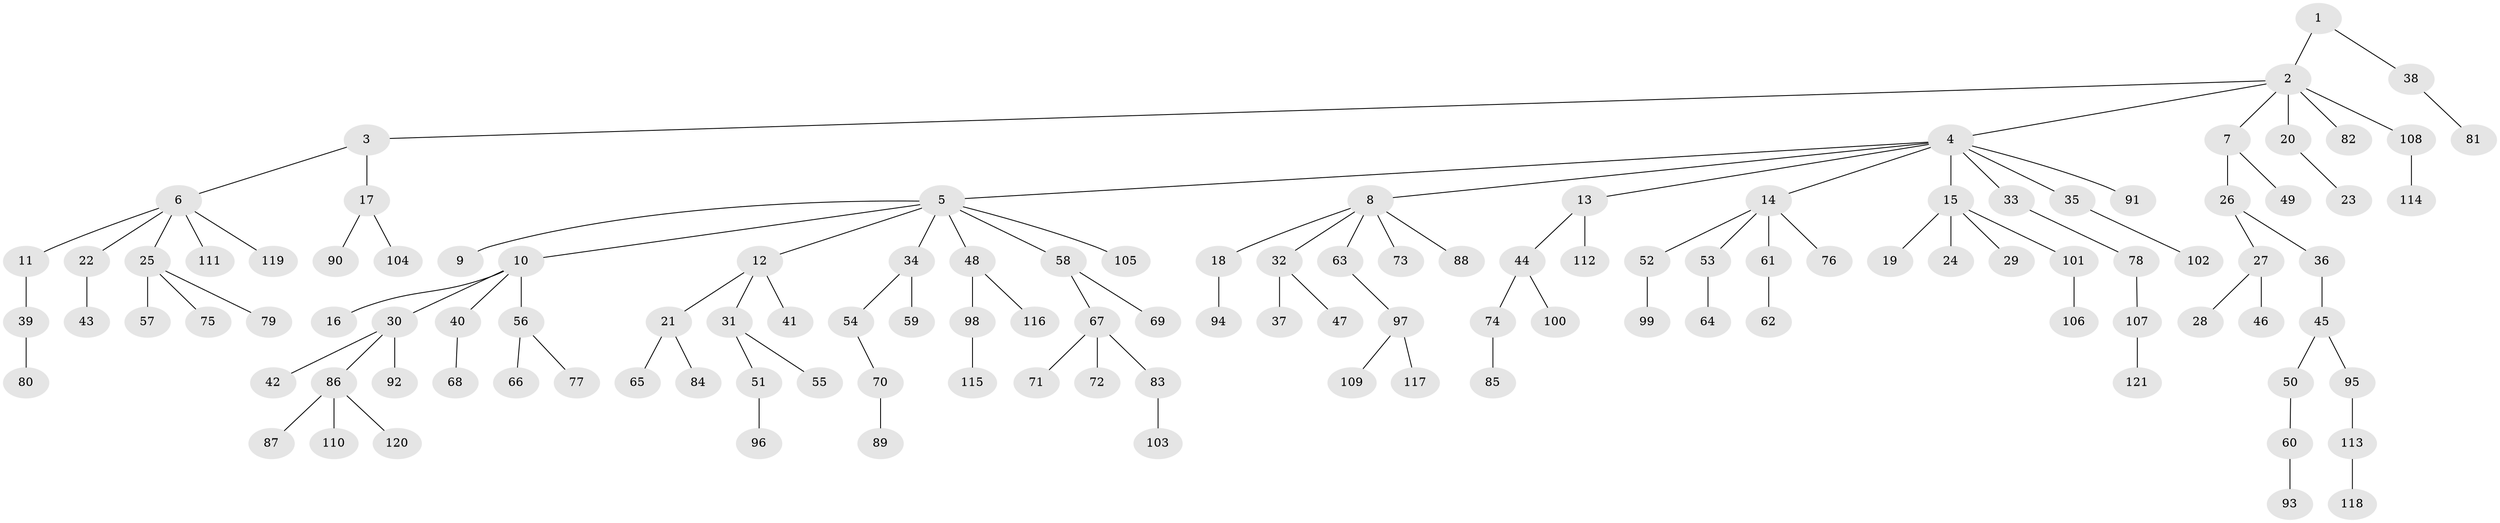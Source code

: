 // coarse degree distribution, {2: 0.17647058823529413, 7: 0.03529411764705882, 4: 0.047058823529411764, 8: 0.023529411764705882, 1: 0.5882352941176471, 5: 0.011764705882352941, 3: 0.11764705882352941}
// Generated by graph-tools (version 1.1) at 2025/24/03/03/25 07:24:06]
// undirected, 121 vertices, 120 edges
graph export_dot {
graph [start="1"]
  node [color=gray90,style=filled];
  1;
  2;
  3;
  4;
  5;
  6;
  7;
  8;
  9;
  10;
  11;
  12;
  13;
  14;
  15;
  16;
  17;
  18;
  19;
  20;
  21;
  22;
  23;
  24;
  25;
  26;
  27;
  28;
  29;
  30;
  31;
  32;
  33;
  34;
  35;
  36;
  37;
  38;
  39;
  40;
  41;
  42;
  43;
  44;
  45;
  46;
  47;
  48;
  49;
  50;
  51;
  52;
  53;
  54;
  55;
  56;
  57;
  58;
  59;
  60;
  61;
  62;
  63;
  64;
  65;
  66;
  67;
  68;
  69;
  70;
  71;
  72;
  73;
  74;
  75;
  76;
  77;
  78;
  79;
  80;
  81;
  82;
  83;
  84;
  85;
  86;
  87;
  88;
  89;
  90;
  91;
  92;
  93;
  94;
  95;
  96;
  97;
  98;
  99;
  100;
  101;
  102;
  103;
  104;
  105;
  106;
  107;
  108;
  109;
  110;
  111;
  112;
  113;
  114;
  115;
  116;
  117;
  118;
  119;
  120;
  121;
  1 -- 2;
  1 -- 38;
  2 -- 3;
  2 -- 4;
  2 -- 7;
  2 -- 20;
  2 -- 82;
  2 -- 108;
  3 -- 6;
  3 -- 17;
  4 -- 5;
  4 -- 8;
  4 -- 13;
  4 -- 14;
  4 -- 15;
  4 -- 33;
  4 -- 35;
  4 -- 91;
  5 -- 9;
  5 -- 10;
  5 -- 12;
  5 -- 34;
  5 -- 48;
  5 -- 58;
  5 -- 105;
  6 -- 11;
  6 -- 22;
  6 -- 25;
  6 -- 111;
  6 -- 119;
  7 -- 26;
  7 -- 49;
  8 -- 18;
  8 -- 32;
  8 -- 63;
  8 -- 73;
  8 -- 88;
  10 -- 16;
  10 -- 30;
  10 -- 40;
  10 -- 56;
  11 -- 39;
  12 -- 21;
  12 -- 31;
  12 -- 41;
  13 -- 44;
  13 -- 112;
  14 -- 52;
  14 -- 53;
  14 -- 61;
  14 -- 76;
  15 -- 19;
  15 -- 24;
  15 -- 29;
  15 -- 101;
  17 -- 90;
  17 -- 104;
  18 -- 94;
  20 -- 23;
  21 -- 65;
  21 -- 84;
  22 -- 43;
  25 -- 57;
  25 -- 75;
  25 -- 79;
  26 -- 27;
  26 -- 36;
  27 -- 28;
  27 -- 46;
  30 -- 42;
  30 -- 86;
  30 -- 92;
  31 -- 51;
  31 -- 55;
  32 -- 37;
  32 -- 47;
  33 -- 78;
  34 -- 54;
  34 -- 59;
  35 -- 102;
  36 -- 45;
  38 -- 81;
  39 -- 80;
  40 -- 68;
  44 -- 74;
  44 -- 100;
  45 -- 50;
  45 -- 95;
  48 -- 98;
  48 -- 116;
  50 -- 60;
  51 -- 96;
  52 -- 99;
  53 -- 64;
  54 -- 70;
  56 -- 66;
  56 -- 77;
  58 -- 67;
  58 -- 69;
  60 -- 93;
  61 -- 62;
  63 -- 97;
  67 -- 71;
  67 -- 72;
  67 -- 83;
  70 -- 89;
  74 -- 85;
  78 -- 107;
  83 -- 103;
  86 -- 87;
  86 -- 110;
  86 -- 120;
  95 -- 113;
  97 -- 109;
  97 -- 117;
  98 -- 115;
  101 -- 106;
  107 -- 121;
  108 -- 114;
  113 -- 118;
}
